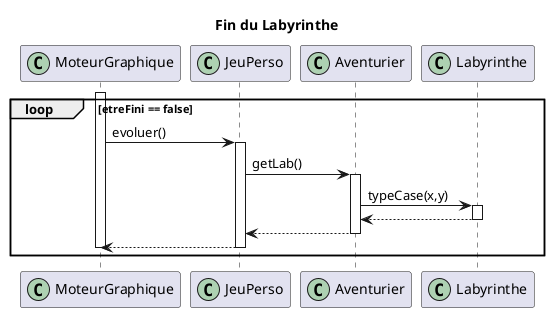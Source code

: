@startuml
title Fin du Labyrinthe
participant MoteurGraphique<< (C,#ADD1B2) >>
participant JeuPerso<< (C,#ADD1B2) >>
participant Aventurier<< (C,#ADD1B2) >>
participant Labyrinthe<< (C,#ADD1B2) >>

loop etreFini == false
activate MoteurGraphique 
MoteurGraphique -> JeuPerso : evoluer()
activate JeuPerso
JeuPerso -> Aventurier : getLab()
activate Aventurier
Aventurier-> Labyrinthe : typeCase(x,y)
activate Labyrinthe

Aventurier <-- Labyrinthe
deactivate Labyrinthe

JeuPerso <-- Aventurier 
deactivate Aventurier
MoteurGraphique <-- JeuPerso
deactivate JeuPerso
deactivate MoteurGraphique 

end
@enduml
